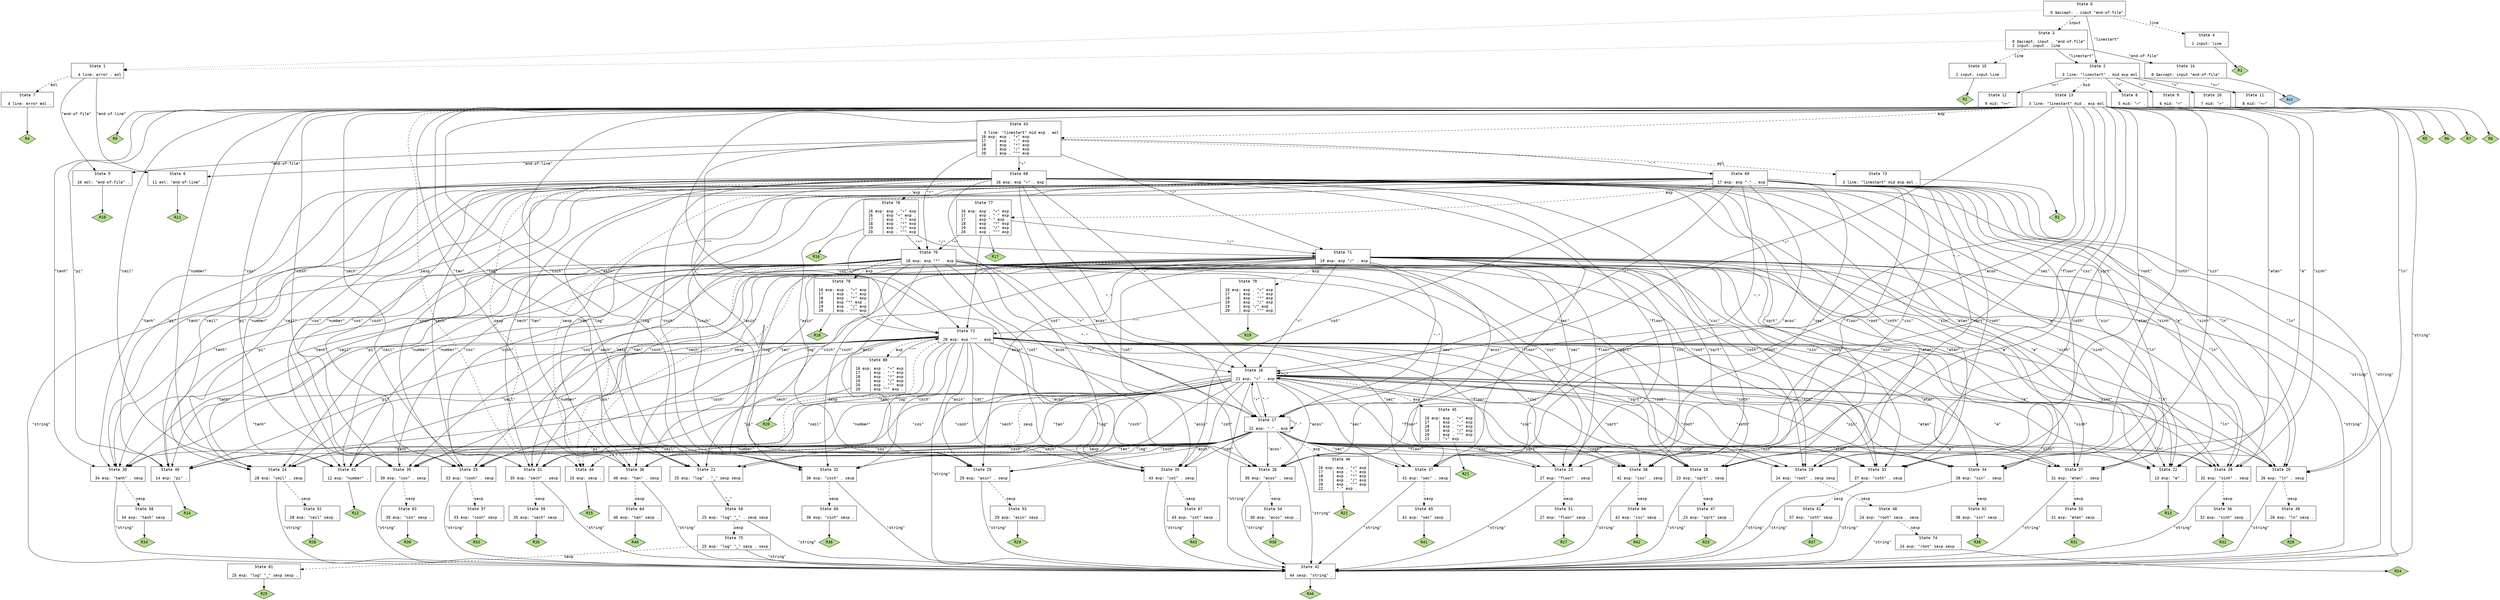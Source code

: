 // Generated by GNU Bison 3.4.2.
// Report bugs to <bug-bison@gnu.org>.
// Home page: <http://www.gnu.org/software/bison/>.

digraph "parse.y"
{
  node [fontname = courier, shape = box, colorscheme = paired6]
  edge [fontname = courier]

  0 [label="State 0\n\l  0 $accept: . input \"end-of-file\"\l"]
  0 -> 1 [style=dotted]
  0 -> 2 [style=solid label="\"linestart\""]
  0 -> 3 [style=dashed label="input"]
  0 -> 4 [style=dashed label="line"]
  1 [label="State 1\n\l  4 line: error . eol\l"]
  1 -> 5 [style=solid label="\"end-of-file\""]
  1 -> 6 [style=solid label="\"end-of-line\""]
  1 -> 7 [style=dashed label="eol"]
  2 [label="State 2\n\l  3 line: \"linestart\" . mid exp eol\l"]
  2 -> 8 [style=solid label="\"=\""]
  2 -> 9 [style=solid label="\"<\""]
  2 -> 10 [style=solid label="\">\""]
  2 -> 11 [style=solid label="\"<=\""]
  2 -> 12 [style=solid label="\">=\""]
  2 -> 13 [style=dashed label="mid"]
  3 [label="State 3\n\l  0 $accept: input . \"end-of-file\"\l  2 input: input . line\l"]
  3 -> 14 [style=solid label="\"end-of-file\""]
  3 -> 1 [style=dotted]
  3 -> 2 [style=solid label="\"linestart\""]
  3 -> 15 [style=dashed label="line"]
  4 [label="State 4\n\l  1 input: line .\l"]
  4 -> "4R1" [style=solid]
 "4R1" [label="R1", fillcolor=3, shape=diamond, style=filled]
  5 [label="State 5\n\l 10 eol: \"end-of-file\" .\l"]
  5 -> "5R10" [style=solid]
 "5R10" [label="R10", fillcolor=3, shape=diamond, style=filled]
  6 [label="State 6\n\l 11 eol: \"end-of-line\" .\l"]
  6 -> "6R11" [style=solid]
 "6R11" [label="R11", fillcolor=3, shape=diamond, style=filled]
  7 [label="State 7\n\l  4 line: error eol .\l"]
  7 -> "7R4" [style=solid]
 "7R4" [label="R4", fillcolor=3, shape=diamond, style=filled]
  8 [label="State 8\n\l  5 mid: \"=\" .\l"]
  8 -> "8R5" [style=solid]
 "8R5" [label="R5", fillcolor=3, shape=diamond, style=filled]
  9 [label="State 9\n\l  6 mid: \"<\" .\l"]
  9 -> "9R6" [style=solid]
 "9R6" [label="R6", fillcolor=3, shape=diamond, style=filled]
  10 [label="State 10\n\l  7 mid: \">\" .\l"]
  10 -> "10R7" [style=solid]
 "10R7" [label="R7", fillcolor=3, shape=diamond, style=filled]
  11 [label="State 11\n\l  8 mid: \"<=\" .\l"]
  11 -> "11R8" [style=solid]
 "11R8" [label="R8", fillcolor=3, shape=diamond, style=filled]
  12 [label="State 12\n\l  9 mid: \">=\" .\l"]
  12 -> "12R9" [style=solid]
 "12R9" [label="R9", fillcolor=3, shape=diamond, style=filled]
  13 [label="State 13\n\l  3 line: \"linestart\" mid . exp eol\l"]
  13 -> 16 [style=solid label="\"+\""]
  13 -> 17 [style=solid label="\"-\""]
  13 -> 18 [style=solid label="\"sqrt\""]
  13 -> 19 [style=solid label="\"root\""]
  13 -> 20 [style=solid label="\"ln\""]
  13 -> 21 [style=solid label="\"log\""]
  13 -> 22 [style=solid label="\"e\""]
  13 -> 23 [style=solid label="\"floor\""]
  13 -> 24 [style=solid label="\"ceil\""]
  13 -> 25 [style=solid label="\"asin\""]
  13 -> 26 [style=solid label="\"acos\""]
  13 -> 27 [style=solid label="\"atan\""]
  13 -> 28 [style=solid label="\"sinh\""]
  13 -> 29 [style=solid label="\"cosh\""]
  13 -> 30 [style=solid label="\"tanh\""]
  13 -> 31 [style=solid label="\"sech\""]
  13 -> 32 [style=solid label="\"csch\""]
  13 -> 33 [style=solid label="\"coth\""]
  13 -> 34 [style=solid label="\"sin\""]
  13 -> 35 [style=solid label="\"cos\""]
  13 -> 36 [style=solid label="\"tan\""]
  13 -> 37 [style=solid label="\"sec\""]
  13 -> 38 [style=solid label="\"csc\""]
  13 -> 39 [style=solid label="\"cot\""]
  13 -> 40 [style=solid label="\"pi\""]
  13 -> 41 [style=solid label="\"number\""]
  13 -> 42 [style=solid label="\"string\""]
  13 -> 43 [style=dashed label="exp"]
  13 -> 44 [style=dashed label="sexp"]
  14 [label="State 14\n\l  0 $accept: input \"end-of-file\" .\l"]
  14 -> "14R0" [style=solid]
 "14R0" [label="Acc", fillcolor=1, shape=diamond, style=filled]
  15 [label="State 15\n\l  2 input: input line .\l"]
  15 -> "15R2" [style=solid]
 "15R2" [label="R2", fillcolor=3, shape=diamond, style=filled]
  16 [label="State 16\n\l 21 exp: \"+\" . exp\l"]
  16 -> 16 [style=solid label="\"+\""]
  16 -> 17 [style=solid label="\"-\""]
  16 -> 18 [style=solid label="\"sqrt\""]
  16 -> 19 [style=solid label="\"root\""]
  16 -> 20 [style=solid label="\"ln\""]
  16 -> 21 [style=solid label="\"log\""]
  16 -> 22 [style=solid label="\"e\""]
  16 -> 23 [style=solid label="\"floor\""]
  16 -> 24 [style=solid label="\"ceil\""]
  16 -> 25 [style=solid label="\"asin\""]
  16 -> 26 [style=solid label="\"acos\""]
  16 -> 27 [style=solid label="\"atan\""]
  16 -> 28 [style=solid label="\"sinh\""]
  16 -> 29 [style=solid label="\"cosh\""]
  16 -> 30 [style=solid label="\"tanh\""]
  16 -> 31 [style=solid label="\"sech\""]
  16 -> 32 [style=solid label="\"csch\""]
  16 -> 33 [style=solid label="\"coth\""]
  16 -> 34 [style=solid label="\"sin\""]
  16 -> 35 [style=solid label="\"cos\""]
  16 -> 36 [style=solid label="\"tan\""]
  16 -> 37 [style=solid label="\"sec\""]
  16 -> 38 [style=solid label="\"csc\""]
  16 -> 39 [style=solid label="\"cot\""]
  16 -> 40 [style=solid label="\"pi\""]
  16 -> 41 [style=solid label="\"number\""]
  16 -> 42 [style=solid label="\"string\""]
  16 -> 45 [style=dashed label="exp"]
  16 -> 44 [style=dashed label="sexp"]
  17 [label="State 17\n\l 22 exp: \"-\" . exp\l"]
  17 -> 16 [style=solid label="\"+\""]
  17 -> 17 [style=solid label="\"-\""]
  17 -> 18 [style=solid label="\"sqrt\""]
  17 -> 19 [style=solid label="\"root\""]
  17 -> 20 [style=solid label="\"ln\""]
  17 -> 21 [style=solid label="\"log\""]
  17 -> 22 [style=solid label="\"e\""]
  17 -> 23 [style=solid label="\"floor\""]
  17 -> 24 [style=solid label="\"ceil\""]
  17 -> 25 [style=solid label="\"asin\""]
  17 -> 26 [style=solid label="\"acos\""]
  17 -> 27 [style=solid label="\"atan\""]
  17 -> 28 [style=solid label="\"sinh\""]
  17 -> 29 [style=solid label="\"cosh\""]
  17 -> 30 [style=solid label="\"tanh\""]
  17 -> 31 [style=solid label="\"sech\""]
  17 -> 32 [style=solid label="\"csch\""]
  17 -> 33 [style=solid label="\"coth\""]
  17 -> 34 [style=solid label="\"sin\""]
  17 -> 35 [style=solid label="\"cos\""]
  17 -> 36 [style=solid label="\"tan\""]
  17 -> 37 [style=solid label="\"sec\""]
  17 -> 38 [style=solid label="\"csc\""]
  17 -> 39 [style=solid label="\"cot\""]
  17 -> 40 [style=solid label="\"pi\""]
  17 -> 41 [style=solid label="\"number\""]
  17 -> 42 [style=solid label="\"string\""]
  17 -> 46 [style=dashed label="exp"]
  17 -> 44 [style=dashed label="sexp"]
  18 [label="State 18\n\l 23 exp: \"sqrt\" . sexp\l"]
  18 -> 42 [style=solid label="\"string\""]
  18 -> 47 [style=dashed label="sexp"]
  19 [label="State 19\n\l 24 exp: \"root\" . sexp sexp\l"]
  19 -> 42 [style=solid label="\"string\""]
  19 -> 48 [style=dashed label="sexp"]
  20 [label="State 20\n\l 26 exp: \"ln\" . sexp\l"]
  20 -> 42 [style=solid label="\"string\""]
  20 -> 49 [style=dashed label="sexp"]
  21 [label="State 21\n\l 25 exp: \"log\" . \"_\" sexp sexp\l"]
  21 -> 50 [style=solid label="\"_\""]
  22 [label="State 22\n\l 13 exp: \"e\" .\l"]
  22 -> "22R13" [style=solid]
 "22R13" [label="R13", fillcolor=3, shape=diamond, style=filled]
  23 [label="State 23\n\l 27 exp: \"floor\" . sexp\l"]
  23 -> 42 [style=solid label="\"string\""]
  23 -> 51 [style=dashed label="sexp"]
  24 [label="State 24\n\l 28 exp: \"ceil\" . sexp\l"]
  24 -> 42 [style=solid label="\"string\""]
  24 -> 52 [style=dashed label="sexp"]
  25 [label="State 25\n\l 29 exp: \"asin\" . sexp\l"]
  25 -> 42 [style=solid label="\"string\""]
  25 -> 53 [style=dashed label="sexp"]
  26 [label="State 26\n\l 30 exp: \"acos\" . sexp\l"]
  26 -> 42 [style=solid label="\"string\""]
  26 -> 54 [style=dashed label="sexp"]
  27 [label="State 27\n\l 31 exp: \"atan\" . sexp\l"]
  27 -> 42 [style=solid label="\"string\""]
  27 -> 55 [style=dashed label="sexp"]
  28 [label="State 28\n\l 32 exp: \"sinh\" . sexp\l"]
  28 -> 42 [style=solid label="\"string\""]
  28 -> 56 [style=dashed label="sexp"]
  29 [label="State 29\n\l 33 exp: \"cosh\" . sexp\l"]
  29 -> 42 [style=solid label="\"string\""]
  29 -> 57 [style=dashed label="sexp"]
  30 [label="State 30\n\l 34 exp: \"tanh\" . sexp\l"]
  30 -> 42 [style=solid label="\"string\""]
  30 -> 58 [style=dashed label="sexp"]
  31 [label="State 31\n\l 35 exp: \"sech\" . sexp\l"]
  31 -> 42 [style=solid label="\"string\""]
  31 -> 59 [style=dashed label="sexp"]
  32 [label="State 32\n\l 36 exp: \"csch\" . sexp\l"]
  32 -> 42 [style=solid label="\"string\""]
  32 -> 60 [style=dashed label="sexp"]
  33 [label="State 33\n\l 37 exp: \"coth\" . sexp\l"]
  33 -> 42 [style=solid label="\"string\""]
  33 -> 61 [style=dashed label="sexp"]
  34 [label="State 34\n\l 38 exp: \"sin\" . sexp\l"]
  34 -> 42 [style=solid label="\"string\""]
  34 -> 62 [style=dashed label="sexp"]
  35 [label="State 35\n\l 39 exp: \"cos\" . sexp\l"]
  35 -> 42 [style=solid label="\"string\""]
  35 -> 63 [style=dashed label="sexp"]
  36 [label="State 36\n\l 40 exp: \"tan\" . sexp\l"]
  36 -> 42 [style=solid label="\"string\""]
  36 -> 64 [style=dashed label="sexp"]
  37 [label="State 37\n\l 41 exp: \"sec\" . sexp\l"]
  37 -> 42 [style=solid label="\"string\""]
  37 -> 65 [style=dashed label="sexp"]
  38 [label="State 38\n\l 42 exp: \"csc\" . sexp\l"]
  38 -> 42 [style=solid label="\"string\""]
  38 -> 66 [style=dashed label="sexp"]
  39 [label="State 39\n\l 43 exp: \"cot\" . sexp\l"]
  39 -> 42 [style=solid label="\"string\""]
  39 -> 67 [style=dashed label="sexp"]
  40 [label="State 40\n\l 14 exp: \"pi\" .\l"]
  40 -> "40R14" [style=solid]
 "40R14" [label="R14", fillcolor=3, shape=diamond, style=filled]
  41 [label="State 41\n\l 12 exp: \"number\" .\l"]
  41 -> "41R12" [style=solid]
 "41R12" [label="R12", fillcolor=3, shape=diamond, style=filled]
  42 [label="State 42\n\l 44 sexp: \"string\" .\l"]
  42 -> "42R44" [style=solid]
 "42R44" [label="R44", fillcolor=3, shape=diamond, style=filled]
  43 [label="State 43\n\l  3 line: \"linestart\" mid exp . eol\l 16 exp: exp . \"+\" exp\l 17    | exp . \"-\" exp\l 18    | exp . \"*\" exp\l 19    | exp . \"/\" exp\l 20    | exp . \"^\" exp\l"]
  43 -> 5 [style=solid label="\"end-of-file\""]
  43 -> 68 [style=solid label="\"+\""]
  43 -> 69 [style=solid label="\"-\""]
  43 -> 70 [style=solid label="\"*\""]
  43 -> 71 [style=solid label="\"/\""]
  43 -> 72 [style=solid label="\"^\""]
  43 -> 6 [style=solid label="\"end-of-line\""]
  43 -> 73 [style=dashed label="eol"]
  44 [label="State 44\n\l 15 exp: sexp .\l"]
  44 -> "44R15" [style=solid]
 "44R15" [label="R15", fillcolor=3, shape=diamond, style=filled]
  45 [label="State 45\n\l 16 exp: exp . \"+\" exp\l 17    | exp . \"-\" exp\l 18    | exp . \"*\" exp\l 19    | exp . \"/\" exp\l 20    | exp . \"^\" exp\l 21    | \"+\" exp .\l"]
  45 -> "45R21" [style=solid]
 "45R21" [label="R21", fillcolor=3, shape=diamond, style=filled]
  46 [label="State 46\n\l 16 exp: exp . \"+\" exp\l 17    | exp . \"-\" exp\l 18    | exp . \"*\" exp\l 19    | exp . \"/\" exp\l 20    | exp . \"^\" exp\l 22    | \"-\" exp .\l"]
  46 -> "46R22" [style=solid]
 "46R22" [label="R22", fillcolor=3, shape=diamond, style=filled]
  47 [label="State 47\n\l 23 exp: \"sqrt\" sexp .\l"]
  47 -> "47R23" [style=solid]
 "47R23" [label="R23", fillcolor=3, shape=diamond, style=filled]
  48 [label="State 48\n\l 24 exp: \"root\" sexp . sexp\l"]
  48 -> 42 [style=solid label="\"string\""]
  48 -> 74 [style=dashed label="sexp"]
  49 [label="State 49\n\l 26 exp: \"ln\" sexp .\l"]
  49 -> "49R26" [style=solid]
 "49R26" [label="R26", fillcolor=3, shape=diamond, style=filled]
  50 [label="State 50\n\l 25 exp: \"log\" \"_\" . sexp sexp\l"]
  50 -> 42 [style=solid label="\"string\""]
  50 -> 75 [style=dashed label="sexp"]
  51 [label="State 51\n\l 27 exp: \"floor\" sexp .\l"]
  51 -> "51R27" [style=solid]
 "51R27" [label="R27", fillcolor=3, shape=diamond, style=filled]
  52 [label="State 52\n\l 28 exp: \"ceil\" sexp .\l"]
  52 -> "52R28" [style=solid]
 "52R28" [label="R28", fillcolor=3, shape=diamond, style=filled]
  53 [label="State 53\n\l 29 exp: \"asin\" sexp .\l"]
  53 -> "53R29" [style=solid]
 "53R29" [label="R29", fillcolor=3, shape=diamond, style=filled]
  54 [label="State 54\n\l 30 exp: \"acos\" sexp .\l"]
  54 -> "54R30" [style=solid]
 "54R30" [label="R30", fillcolor=3, shape=diamond, style=filled]
  55 [label="State 55\n\l 31 exp: \"atan\" sexp .\l"]
  55 -> "55R31" [style=solid]
 "55R31" [label="R31", fillcolor=3, shape=diamond, style=filled]
  56 [label="State 56\n\l 32 exp: \"sinh\" sexp .\l"]
  56 -> "56R32" [style=solid]
 "56R32" [label="R32", fillcolor=3, shape=diamond, style=filled]
  57 [label="State 57\n\l 33 exp: \"cosh\" sexp .\l"]
  57 -> "57R33" [style=solid]
 "57R33" [label="R33", fillcolor=3, shape=diamond, style=filled]
  58 [label="State 58\n\l 34 exp: \"tanh\" sexp .\l"]
  58 -> "58R34" [style=solid]
 "58R34" [label="R34", fillcolor=3, shape=diamond, style=filled]
  59 [label="State 59\n\l 35 exp: \"sech\" sexp .\l"]
  59 -> "59R35" [style=solid]
 "59R35" [label="R35", fillcolor=3, shape=diamond, style=filled]
  60 [label="State 60\n\l 36 exp: \"csch\" sexp .\l"]
  60 -> "60R36" [style=solid]
 "60R36" [label="R36", fillcolor=3, shape=diamond, style=filled]
  61 [label="State 61\n\l 37 exp: \"coth\" sexp .\l"]
  61 -> "61R37" [style=solid]
 "61R37" [label="R37", fillcolor=3, shape=diamond, style=filled]
  62 [label="State 62\n\l 38 exp: \"sin\" sexp .\l"]
  62 -> "62R38" [style=solid]
 "62R38" [label="R38", fillcolor=3, shape=diamond, style=filled]
  63 [label="State 63\n\l 39 exp: \"cos\" sexp .\l"]
  63 -> "63R39" [style=solid]
 "63R39" [label="R39", fillcolor=3, shape=diamond, style=filled]
  64 [label="State 64\n\l 40 exp: \"tan\" sexp .\l"]
  64 -> "64R40" [style=solid]
 "64R40" [label="R40", fillcolor=3, shape=diamond, style=filled]
  65 [label="State 65\n\l 41 exp: \"sec\" sexp .\l"]
  65 -> "65R41" [style=solid]
 "65R41" [label="R41", fillcolor=3, shape=diamond, style=filled]
  66 [label="State 66\n\l 42 exp: \"csc\" sexp .\l"]
  66 -> "66R42" [style=solid]
 "66R42" [label="R42", fillcolor=3, shape=diamond, style=filled]
  67 [label="State 67\n\l 43 exp: \"cot\" sexp .\l"]
  67 -> "67R43" [style=solid]
 "67R43" [label="R43", fillcolor=3, shape=diamond, style=filled]
  68 [label="State 68\n\l 16 exp: exp \"+\" . exp\l"]
  68 -> 16 [style=solid label="\"+\""]
  68 -> 17 [style=solid label="\"-\""]
  68 -> 18 [style=solid label="\"sqrt\""]
  68 -> 19 [style=solid label="\"root\""]
  68 -> 20 [style=solid label="\"ln\""]
  68 -> 21 [style=solid label="\"log\""]
  68 -> 22 [style=solid label="\"e\""]
  68 -> 23 [style=solid label="\"floor\""]
  68 -> 24 [style=solid label="\"ceil\""]
  68 -> 25 [style=solid label="\"asin\""]
  68 -> 26 [style=solid label="\"acos\""]
  68 -> 27 [style=solid label="\"atan\""]
  68 -> 28 [style=solid label="\"sinh\""]
  68 -> 29 [style=solid label="\"cosh\""]
  68 -> 30 [style=solid label="\"tanh\""]
  68 -> 31 [style=solid label="\"sech\""]
  68 -> 32 [style=solid label="\"csch\""]
  68 -> 33 [style=solid label="\"coth\""]
  68 -> 34 [style=solid label="\"sin\""]
  68 -> 35 [style=solid label="\"cos\""]
  68 -> 36 [style=solid label="\"tan\""]
  68 -> 37 [style=solid label="\"sec\""]
  68 -> 38 [style=solid label="\"csc\""]
  68 -> 39 [style=solid label="\"cot\""]
  68 -> 40 [style=solid label="\"pi\""]
  68 -> 41 [style=solid label="\"number\""]
  68 -> 42 [style=solid label="\"string\""]
  68 -> 76 [style=dashed label="exp"]
  68 -> 44 [style=dashed label="sexp"]
  69 [label="State 69\n\l 17 exp: exp \"-\" . exp\l"]
  69 -> 16 [style=solid label="\"+\""]
  69 -> 17 [style=solid label="\"-\""]
  69 -> 18 [style=solid label="\"sqrt\""]
  69 -> 19 [style=solid label="\"root\""]
  69 -> 20 [style=solid label="\"ln\""]
  69 -> 21 [style=solid label="\"log\""]
  69 -> 22 [style=solid label="\"e\""]
  69 -> 23 [style=solid label="\"floor\""]
  69 -> 24 [style=solid label="\"ceil\""]
  69 -> 25 [style=solid label="\"asin\""]
  69 -> 26 [style=solid label="\"acos\""]
  69 -> 27 [style=solid label="\"atan\""]
  69 -> 28 [style=solid label="\"sinh\""]
  69 -> 29 [style=solid label="\"cosh\""]
  69 -> 30 [style=solid label="\"tanh\""]
  69 -> 31 [style=solid label="\"sech\""]
  69 -> 32 [style=solid label="\"csch\""]
  69 -> 33 [style=solid label="\"coth\""]
  69 -> 34 [style=solid label="\"sin\""]
  69 -> 35 [style=solid label="\"cos\""]
  69 -> 36 [style=solid label="\"tan\""]
  69 -> 37 [style=solid label="\"sec\""]
  69 -> 38 [style=solid label="\"csc\""]
  69 -> 39 [style=solid label="\"cot\""]
  69 -> 40 [style=solid label="\"pi\""]
  69 -> 41 [style=solid label="\"number\""]
  69 -> 42 [style=solid label="\"string\""]
  69 -> 77 [style=dashed label="exp"]
  69 -> 44 [style=dashed label="sexp"]
  70 [label="State 70\n\l 18 exp: exp \"*\" . exp\l"]
  70 -> 16 [style=solid label="\"+\""]
  70 -> 17 [style=solid label="\"-\""]
  70 -> 18 [style=solid label="\"sqrt\""]
  70 -> 19 [style=solid label="\"root\""]
  70 -> 20 [style=solid label="\"ln\""]
  70 -> 21 [style=solid label="\"log\""]
  70 -> 22 [style=solid label="\"e\""]
  70 -> 23 [style=solid label="\"floor\""]
  70 -> 24 [style=solid label="\"ceil\""]
  70 -> 25 [style=solid label="\"asin\""]
  70 -> 26 [style=solid label="\"acos\""]
  70 -> 27 [style=solid label="\"atan\""]
  70 -> 28 [style=solid label="\"sinh\""]
  70 -> 29 [style=solid label="\"cosh\""]
  70 -> 30 [style=solid label="\"tanh\""]
  70 -> 31 [style=solid label="\"sech\""]
  70 -> 32 [style=solid label="\"csch\""]
  70 -> 33 [style=solid label="\"coth\""]
  70 -> 34 [style=solid label="\"sin\""]
  70 -> 35 [style=solid label="\"cos\""]
  70 -> 36 [style=solid label="\"tan\""]
  70 -> 37 [style=solid label="\"sec\""]
  70 -> 38 [style=solid label="\"csc\""]
  70 -> 39 [style=solid label="\"cot\""]
  70 -> 40 [style=solid label="\"pi\""]
  70 -> 41 [style=solid label="\"number\""]
  70 -> 42 [style=solid label="\"string\""]
  70 -> 78 [style=dashed label="exp"]
  70 -> 44 [style=dashed label="sexp"]
  71 [label="State 71\n\l 19 exp: exp \"/\" . exp\l"]
  71 -> 16 [style=solid label="\"+\""]
  71 -> 17 [style=solid label="\"-\""]
  71 -> 18 [style=solid label="\"sqrt\""]
  71 -> 19 [style=solid label="\"root\""]
  71 -> 20 [style=solid label="\"ln\""]
  71 -> 21 [style=solid label="\"log\""]
  71 -> 22 [style=solid label="\"e\""]
  71 -> 23 [style=solid label="\"floor\""]
  71 -> 24 [style=solid label="\"ceil\""]
  71 -> 25 [style=solid label="\"asin\""]
  71 -> 26 [style=solid label="\"acos\""]
  71 -> 27 [style=solid label="\"atan\""]
  71 -> 28 [style=solid label="\"sinh\""]
  71 -> 29 [style=solid label="\"cosh\""]
  71 -> 30 [style=solid label="\"tanh\""]
  71 -> 31 [style=solid label="\"sech\""]
  71 -> 32 [style=solid label="\"csch\""]
  71 -> 33 [style=solid label="\"coth\""]
  71 -> 34 [style=solid label="\"sin\""]
  71 -> 35 [style=solid label="\"cos\""]
  71 -> 36 [style=solid label="\"tan\""]
  71 -> 37 [style=solid label="\"sec\""]
  71 -> 38 [style=solid label="\"csc\""]
  71 -> 39 [style=solid label="\"cot\""]
  71 -> 40 [style=solid label="\"pi\""]
  71 -> 41 [style=solid label="\"number\""]
  71 -> 42 [style=solid label="\"string\""]
  71 -> 79 [style=dashed label="exp"]
  71 -> 44 [style=dashed label="sexp"]
  72 [label="State 72\n\l 20 exp: exp \"^\" . exp\l"]
  72 -> 16 [style=solid label="\"+\""]
  72 -> 17 [style=solid label="\"-\""]
  72 -> 18 [style=solid label="\"sqrt\""]
  72 -> 19 [style=solid label="\"root\""]
  72 -> 20 [style=solid label="\"ln\""]
  72 -> 21 [style=solid label="\"log\""]
  72 -> 22 [style=solid label="\"e\""]
  72 -> 23 [style=solid label="\"floor\""]
  72 -> 24 [style=solid label="\"ceil\""]
  72 -> 25 [style=solid label="\"asin\""]
  72 -> 26 [style=solid label="\"acos\""]
  72 -> 27 [style=solid label="\"atan\""]
  72 -> 28 [style=solid label="\"sinh\""]
  72 -> 29 [style=solid label="\"cosh\""]
  72 -> 30 [style=solid label="\"tanh\""]
  72 -> 31 [style=solid label="\"sech\""]
  72 -> 32 [style=solid label="\"csch\""]
  72 -> 33 [style=solid label="\"coth\""]
  72 -> 34 [style=solid label="\"sin\""]
  72 -> 35 [style=solid label="\"cos\""]
  72 -> 36 [style=solid label="\"tan\""]
  72 -> 37 [style=solid label="\"sec\""]
  72 -> 38 [style=solid label="\"csc\""]
  72 -> 39 [style=solid label="\"cot\""]
  72 -> 40 [style=solid label="\"pi\""]
  72 -> 41 [style=solid label="\"number\""]
  72 -> 42 [style=solid label="\"string\""]
  72 -> 80 [style=dashed label="exp"]
  72 -> 44 [style=dashed label="sexp"]
  73 [label="State 73\n\l  3 line: \"linestart\" mid exp eol .\l"]
  73 -> "73R3" [style=solid]
 "73R3" [label="R3", fillcolor=3, shape=diamond, style=filled]
  74 [label="State 74\n\l 24 exp: \"root\" sexp sexp .\l"]
  74 -> "74R24" [style=solid]
 "74R24" [label="R24", fillcolor=3, shape=diamond, style=filled]
  75 [label="State 75\n\l 25 exp: \"log\" \"_\" sexp . sexp\l"]
  75 -> 42 [style=solid label="\"string\""]
  75 -> 81 [style=dashed label="sexp"]
  76 [label="State 76\n\l 16 exp: exp . \"+\" exp\l 16    | exp \"+\" exp .\l 17    | exp . \"-\" exp\l 18    | exp . \"*\" exp\l 19    | exp . \"/\" exp\l 20    | exp . \"^\" exp\l"]
  76 -> 70 [style=solid label="\"*\""]
  76 -> 71 [style=solid label="\"/\""]
  76 -> 72 [style=solid label="\"^\""]
  76 -> "76R16" [style=solid]
 "76R16" [label="R16", fillcolor=3, shape=diamond, style=filled]
  77 [label="State 77\n\l 16 exp: exp . \"+\" exp\l 17    | exp . \"-\" exp\l 17    | exp \"-\" exp .\l 18    | exp . \"*\" exp\l 19    | exp . \"/\" exp\l 20    | exp . \"^\" exp\l"]
  77 -> 70 [style=solid label="\"*\""]
  77 -> 71 [style=solid label="\"/\""]
  77 -> 72 [style=solid label="\"^\""]
  77 -> "77R17" [style=solid]
 "77R17" [label="R17", fillcolor=3, shape=diamond, style=filled]
  78 [label="State 78\n\l 16 exp: exp . \"+\" exp\l 17    | exp . \"-\" exp\l 18    | exp . \"*\" exp\l 18    | exp \"*\" exp .\l 19    | exp . \"/\" exp\l 20    | exp . \"^\" exp\l"]
  78 -> 72 [style=solid label="\"^\""]
  78 -> "78R18" [style=solid]
 "78R18" [label="R18", fillcolor=3, shape=diamond, style=filled]
  79 [label="State 79\n\l 16 exp: exp . \"+\" exp\l 17    | exp . \"-\" exp\l 18    | exp . \"*\" exp\l 19    | exp . \"/\" exp\l 19    | exp \"/\" exp .\l 20    | exp . \"^\" exp\l"]
  79 -> 72 [style=solid label="\"^\""]
  79 -> "79R19" [style=solid]
 "79R19" [label="R19", fillcolor=3, shape=diamond, style=filled]
  80 [label="State 80\n\l 16 exp: exp . \"+\" exp\l 17    | exp . \"-\" exp\l 18    | exp . \"*\" exp\l 19    | exp . \"/\" exp\l 20    | exp . \"^\" exp\l 20    | exp \"^\" exp .\l"]
  80 -> 72 [style=solid label="\"^\""]
  80 -> "80R20" [style=solid]
 "80R20" [label="R20", fillcolor=3, shape=diamond, style=filled]
  81 [label="State 81\n\l 25 exp: \"log\" \"_\" sexp sexp .\l"]
  81 -> "81R25" [style=solid]
 "81R25" [label="R25", fillcolor=3, shape=diamond, style=filled]
}
